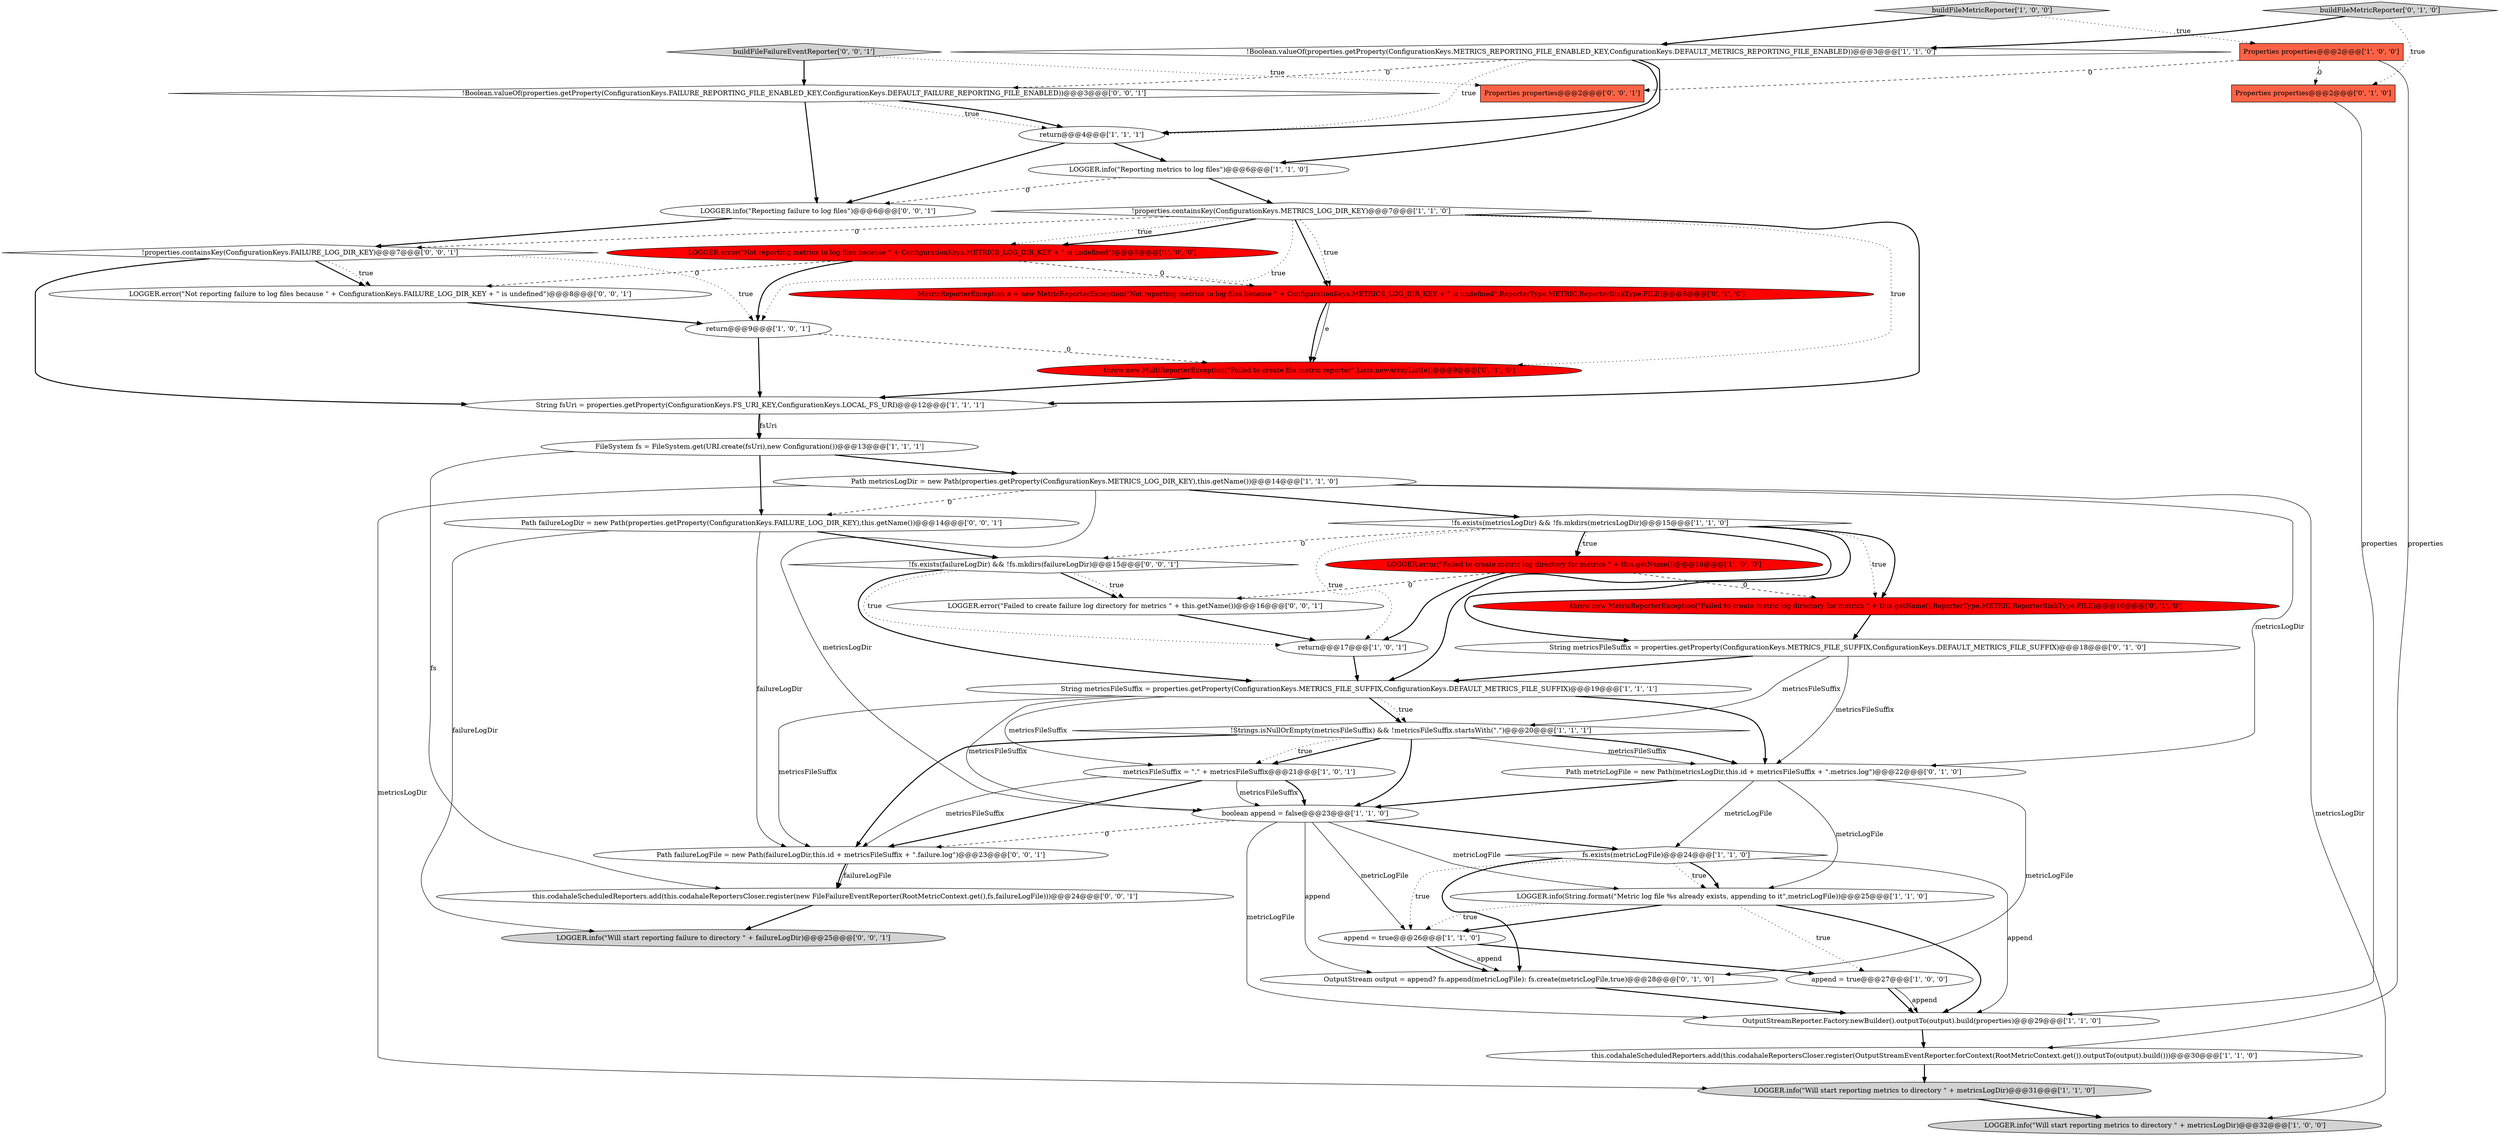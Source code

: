 digraph {
31 [style = filled, label = "Properties properties@@@2@@@['0', '1', '0']", fillcolor = tomato, shape = box image = "AAA1AAABBB2BBB"];
23 [style = filled, label = "return@@@4@@@['1', '1', '1']", fillcolor = white, shape = ellipse image = "AAA0AAABBB1BBB"];
32 [style = filled, label = "throw new MetricReporterException(\"Failed to create metric log directory for metrics \" + this.getName(),ReporterType.METRIC,ReporterSinkType.FILE)@@@16@@@['0', '1', '0']", fillcolor = red, shape = ellipse image = "AAA1AAABBB2BBB"];
34 [style = filled, label = "!properties.containsKey(ConfigurationKeys.FAILURE_LOG_DIR_KEY)@@@7@@@['0', '0', '1']", fillcolor = white, shape = diamond image = "AAA0AAABBB3BBB"];
39 [style = filled, label = "Path failureLogFile = new Path(failureLogDir,this.id + metricsFileSuffix + \".failure.log\")@@@23@@@['0', '0', '1']", fillcolor = white, shape = ellipse image = "AAA0AAABBB3BBB"];
17 [style = filled, label = "Path metricsLogDir = new Path(properties.getProperty(ConfigurationKeys.METRICS_LOG_DIR_KEY),this.getName())@@@14@@@['1', '1', '0']", fillcolor = white, shape = ellipse image = "AAA0AAABBB1BBB"];
19 [style = filled, label = "FileSystem fs = FileSystem.get(URI.create(fsUri),new Configuration())@@@13@@@['1', '1', '1']", fillcolor = white, shape = ellipse image = "AAA0AAABBB1BBB"];
38 [style = filled, label = "Path failureLogDir = new Path(properties.getProperty(ConfigurationKeys.FAILURE_LOG_DIR_KEY),this.getName())@@@14@@@['0', '0', '1']", fillcolor = white, shape = ellipse image = "AAA0AAABBB3BBB"];
43 [style = filled, label = "!fs.exists(failureLogDir) && !fs.mkdirs(failureLogDir)@@@15@@@['0', '0', '1']", fillcolor = white, shape = diamond image = "AAA0AAABBB3BBB"];
3 [style = filled, label = "buildFileMetricReporter['1', '0', '0']", fillcolor = lightgray, shape = diamond image = "AAA0AAABBB1BBB"];
22 [style = filled, label = "!Boolean.valueOf(properties.getProperty(ConfigurationKeys.METRICS_REPORTING_FILE_ENABLED_KEY,ConfigurationKeys.DEFAULT_METRICS_REPORTING_FILE_ENABLED))@@@3@@@['1', '1', '0']", fillcolor = white, shape = diamond image = "AAA0AAABBB1BBB"];
16 [style = filled, label = "append = true@@@26@@@['1', '1', '0']", fillcolor = white, shape = ellipse image = "AAA0AAABBB1BBB"];
7 [style = filled, label = "!Strings.isNullOrEmpty(metricsFileSuffix) && !metricsFileSuffix.startsWith(\".\")@@@20@@@['1', '1', '1']", fillcolor = white, shape = diamond image = "AAA0AAABBB1BBB"];
33 [style = filled, label = "throw new MultiReporterException(\"Failed to create file metric reporter\",Lists.newArrayList(e))@@@9@@@['0', '1', '0']", fillcolor = red, shape = ellipse image = "AAA1AAABBB2BBB"];
4 [style = filled, label = "OutputStreamReporter.Factory.newBuilder().outputTo(output).build(properties)@@@29@@@['1', '1', '0']", fillcolor = white, shape = ellipse image = "AAA0AAABBB1BBB"];
26 [style = filled, label = "buildFileMetricReporter['0', '1', '0']", fillcolor = lightgray, shape = diamond image = "AAA0AAABBB2BBB"];
28 [style = filled, label = "OutputStream output = append? fs.append(metricLogFile): fs.create(metricLogFile,true)@@@28@@@['0', '1', '0']", fillcolor = white, shape = ellipse image = "AAA0AAABBB2BBB"];
35 [style = filled, label = "Properties properties@@@2@@@['0', '0', '1']", fillcolor = tomato, shape = box image = "AAA0AAABBB3BBB"];
15 [style = filled, label = "return@@@17@@@['1', '0', '1']", fillcolor = white, shape = ellipse image = "AAA0AAABBB1BBB"];
13 [style = filled, label = "return@@@9@@@['1', '0', '1']", fillcolor = white, shape = ellipse image = "AAA0AAABBB1BBB"];
5 [style = filled, label = "this.codahaleScheduledReporters.add(this.codahaleReportersCloser.register(OutputStreamEventReporter.forContext(RootMetricContext.get()).outputTo(output).build()))@@@30@@@['1', '1', '0']", fillcolor = white, shape = ellipse image = "AAA0AAABBB1BBB"];
1 [style = filled, label = "String metricsFileSuffix = properties.getProperty(ConfigurationKeys.METRICS_FILE_SUFFIX,ConfigurationKeys.DEFAULT_METRICS_FILE_SUFFIX)@@@19@@@['1', '1', '1']", fillcolor = white, shape = ellipse image = "AAA0AAABBB1BBB"];
2 [style = filled, label = "metricsFileSuffix = \".\" + metricsFileSuffix@@@21@@@['1', '0', '1']", fillcolor = white, shape = ellipse image = "AAA0AAABBB1BBB"];
44 [style = filled, label = "LOGGER.error(\"Not reporting failure to log files because \" + ConfigurationKeys.FAILURE_LOG_DIR_KEY + \" is undefined\")@@@8@@@['0', '0', '1']", fillcolor = white, shape = ellipse image = "AAA0AAABBB3BBB"];
30 [style = filled, label = "String metricsFileSuffix = properties.getProperty(ConfigurationKeys.METRICS_FILE_SUFFIX,ConfigurationKeys.DEFAULT_METRICS_FILE_SUFFIX)@@@18@@@['0', '1', '0']", fillcolor = white, shape = ellipse image = "AAA0AAABBB2BBB"];
20 [style = filled, label = "LOGGER.info(String.format(\"Metric log file %s already exists, appending to it\",metricLogFile))@@@25@@@['1', '1', '0']", fillcolor = white, shape = ellipse image = "AAA0AAABBB1BBB"];
29 [style = filled, label = "MetricReporterException e = new MetricReporterException(\"Not reporting metrics to log files because \" + ConfigurationKeys.METRICS_LOG_DIR_KEY + \" is undefined\",ReporterType.METRIC,ReporterSinkType.FILE)@@@8@@@['0', '1', '0']", fillcolor = red, shape = ellipse image = "AAA1AAABBB2BBB"];
36 [style = filled, label = "buildFileFailureEventReporter['0', '0', '1']", fillcolor = lightgray, shape = diamond image = "AAA0AAABBB3BBB"];
10 [style = filled, label = "fs.exists(metricLogFile)@@@24@@@['1', '1', '0']", fillcolor = white, shape = diamond image = "AAA0AAABBB1BBB"];
45 [style = filled, label = "LOGGER.error(\"Failed to create failure log directory for metrics \" + this.getName())@@@16@@@['0', '0', '1']", fillcolor = white, shape = ellipse image = "AAA0AAABBB3BBB"];
12 [style = filled, label = "LOGGER.info(\"Reporting metrics to log files\")@@@6@@@['1', '1', '0']", fillcolor = white, shape = ellipse image = "AAA0AAABBB1BBB"];
21 [style = filled, label = "append = true@@@27@@@['1', '0', '0']", fillcolor = white, shape = ellipse image = "AAA0AAABBB1BBB"];
14 [style = filled, label = "LOGGER.error(\"Failed to create metric log directory for metrics \" + this.getName())@@@16@@@['1', '0', '0']", fillcolor = red, shape = ellipse image = "AAA1AAABBB1BBB"];
25 [style = filled, label = "LOGGER.info(\"Will start reporting metrics to directory \" + metricsLogDir)@@@32@@@['1', '0', '0']", fillcolor = lightgray, shape = ellipse image = "AAA0AAABBB1BBB"];
24 [style = filled, label = "boolean append = false@@@23@@@['1', '1', '0']", fillcolor = white, shape = ellipse image = "AAA0AAABBB1BBB"];
41 [style = filled, label = "!Boolean.valueOf(properties.getProperty(ConfigurationKeys.FAILURE_REPORTING_FILE_ENABLED_KEY,ConfigurationKeys.DEFAULT_FAILURE_REPORTING_FILE_ENABLED))@@@3@@@['0', '0', '1']", fillcolor = white, shape = diamond image = "AAA0AAABBB3BBB"];
18 [style = filled, label = "Properties properties@@@2@@@['1', '0', '0']", fillcolor = tomato, shape = box image = "AAA1AAABBB1BBB"];
8 [style = filled, label = "!fs.exists(metricsLogDir) && !fs.mkdirs(metricsLogDir)@@@15@@@['1', '1', '0']", fillcolor = white, shape = diamond image = "AAA0AAABBB1BBB"];
0 [style = filled, label = "!properties.containsKey(ConfigurationKeys.METRICS_LOG_DIR_KEY)@@@7@@@['1', '1', '0']", fillcolor = white, shape = diamond image = "AAA0AAABBB1BBB"];
37 [style = filled, label = "LOGGER.info(\"Will start reporting failure to directory \" + failureLogDir)@@@25@@@['0', '0', '1']", fillcolor = lightgray, shape = ellipse image = "AAA0AAABBB3BBB"];
40 [style = filled, label = "LOGGER.info(\"Reporting failure to log files\")@@@6@@@['0', '0', '1']", fillcolor = white, shape = ellipse image = "AAA0AAABBB3BBB"];
42 [style = filled, label = "this.codahaleScheduledReporters.add(this.codahaleReportersCloser.register(new FileFailureEventReporter(RootMetricContext.get(),fs,failureLogFile)))@@@24@@@['0', '0', '1']", fillcolor = white, shape = ellipse image = "AAA0AAABBB3BBB"];
11 [style = filled, label = "String fsUri = properties.getProperty(ConfigurationKeys.FS_URI_KEY,ConfigurationKeys.LOCAL_FS_URI)@@@12@@@['1', '1', '1']", fillcolor = white, shape = ellipse image = "AAA0AAABBB1BBB"];
6 [style = filled, label = "LOGGER.info(\"Will start reporting metrics to directory \" + metricsLogDir)@@@31@@@['1', '1', '0']", fillcolor = lightgray, shape = ellipse image = "AAA0AAABBB1BBB"];
9 [style = filled, label = "LOGGER.error(\"Not reporting metrics to log files because \" + ConfigurationKeys.METRICS_LOG_DIR_KEY + \" is undefined\")@@@8@@@['1', '0', '0']", fillcolor = red, shape = ellipse image = "AAA1AAABBB1BBB"];
27 [style = filled, label = "Path metricLogFile = new Path(metricsLogDir,this.id + metricsFileSuffix + \".metrics.log\")@@@22@@@['0', '1', '0']", fillcolor = white, shape = ellipse image = "AAA0AAABBB2BBB"];
8->30 [style = bold, label=""];
38->37 [style = solid, label="failureLogDir"];
29->33 [style = solid, label="e"];
1->27 [style = bold, label=""];
24->39 [style = dashed, label="0"];
20->16 [style = dotted, label="true"];
26->22 [style = bold, label=""];
24->20 [style = solid, label="metricLogFile"];
8->1 [style = bold, label=""];
33->11 [style = bold, label=""];
28->4 [style = bold, label=""];
1->39 [style = solid, label="metricsFileSuffix"];
20->16 [style = bold, label=""];
24->16 [style = solid, label="metricLogFile"];
2->24 [style = solid, label="metricsFileSuffix"];
10->20 [style = dotted, label="true"];
43->1 [style = bold, label=""];
0->34 [style = dashed, label="0"];
1->24 [style = solid, label="metricsFileSuffix"];
23->12 [style = bold, label=""];
2->24 [style = bold, label=""];
10->16 [style = dotted, label="true"];
22->41 [style = dashed, label="0"];
18->5 [style = solid, label="properties"];
24->10 [style = bold, label=""];
34->13 [style = dotted, label="true"];
22->23 [style = dotted, label="true"];
36->41 [style = bold, label=""];
39->42 [style = solid, label="failureLogFile"];
24->4 [style = solid, label="metricLogFile"];
10->4 [style = solid, label="append"];
0->29 [style = bold, label=""];
40->34 [style = bold, label=""];
22->23 [style = bold, label=""];
13->11 [style = bold, label=""];
43->45 [style = bold, label=""];
8->43 [style = dashed, label="0"];
7->27 [style = solid, label="metricsFileSuffix"];
2->39 [style = bold, label=""];
7->24 [style = bold, label=""];
5->6 [style = bold, label=""];
41->23 [style = dotted, label="true"];
7->2 [style = bold, label=""];
3->18 [style = dotted, label="true"];
8->14 [style = dotted, label="true"];
13->33 [style = dashed, label="0"];
14->15 [style = bold, label=""];
30->27 [style = solid, label="metricsFileSuffix"];
17->24 [style = solid, label="metricsLogDir"];
19->38 [style = bold, label=""];
39->42 [style = bold, label=""];
18->31 [style = dashed, label="0"];
21->4 [style = bold, label=""];
27->20 [style = solid, label="metricLogFile"];
17->8 [style = bold, label=""];
7->2 [style = dotted, label="true"];
42->37 [style = bold, label=""];
45->15 [style = bold, label=""];
8->15 [style = dotted, label="true"];
0->11 [style = bold, label=""];
8->14 [style = bold, label=""];
27->28 [style = solid, label="metricLogFile"];
19->17 [style = bold, label=""];
32->30 [style = bold, label=""];
17->38 [style = dashed, label="0"];
1->7 [style = bold, label=""];
30->7 [style = solid, label="metricsFileSuffix"];
26->31 [style = dotted, label="true"];
14->32 [style = dashed, label="0"];
41->40 [style = bold, label=""];
31->4 [style = solid, label="properties"];
7->39 [style = bold, label=""];
9->44 [style = dashed, label="0"];
21->4 [style = solid, label="append"];
14->45 [style = dashed, label="0"];
34->44 [style = bold, label=""];
27->24 [style = bold, label=""];
27->10 [style = solid, label="metricLogFile"];
38->39 [style = solid, label="failureLogDir"];
0->9 [style = dotted, label="true"];
4->5 [style = bold, label=""];
38->43 [style = bold, label=""];
15->1 [style = bold, label=""];
24->28 [style = solid, label="append"];
34->44 [style = dotted, label="true"];
0->9 [style = bold, label=""];
10->20 [style = bold, label=""];
10->28 [style = bold, label=""];
0->13 [style = dotted, label="true"];
2->39 [style = solid, label="metricsFileSuffix"];
30->1 [style = bold, label=""];
8->32 [style = bold, label=""];
43->15 [style = dotted, label="true"];
0->33 [style = dotted, label="true"];
17->25 [style = solid, label="metricsLogDir"];
20->21 [style = dotted, label="true"];
17->6 [style = solid, label="metricsLogDir"];
11->19 [style = bold, label=""];
8->32 [style = dotted, label="true"];
3->22 [style = bold, label=""];
12->0 [style = bold, label=""];
34->11 [style = bold, label=""];
18->35 [style = dashed, label="0"];
20->4 [style = bold, label=""];
1->7 [style = dotted, label="true"];
11->19 [style = solid, label="fsUri"];
1->2 [style = solid, label="metricsFileSuffix"];
17->27 [style = solid, label="metricsLogDir"];
0->29 [style = dotted, label="true"];
29->33 [style = bold, label=""];
19->42 [style = solid, label="fs"];
16->28 [style = bold, label=""];
9->29 [style = dashed, label="0"];
43->45 [style = dotted, label="true"];
12->40 [style = dashed, label="0"];
23->40 [style = bold, label=""];
22->12 [style = bold, label=""];
16->21 [style = bold, label=""];
16->28 [style = solid, label="append"];
7->27 [style = bold, label=""];
44->13 [style = bold, label=""];
36->35 [style = dotted, label="true"];
41->23 [style = bold, label=""];
6->25 [style = bold, label=""];
9->13 [style = bold, label=""];
}
